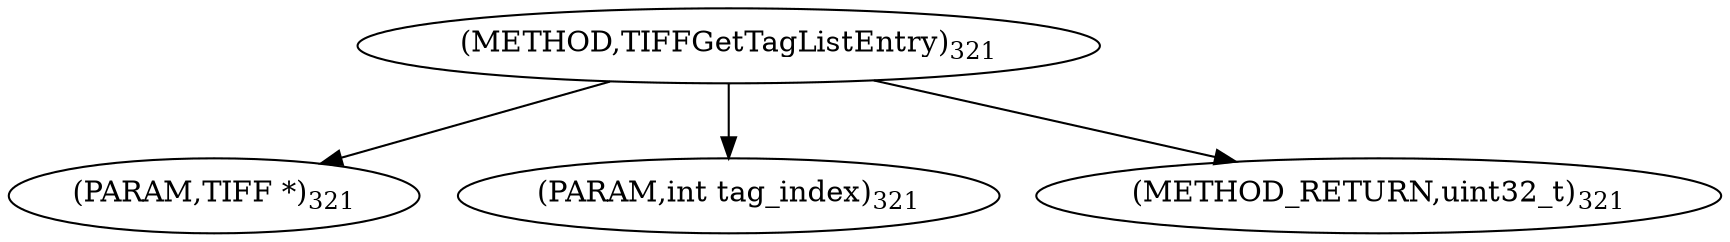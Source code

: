 digraph "TIFFGetTagListEntry" {  
"8410" [label = <(METHOD,TIFFGetTagListEntry)<SUB>321</SUB>> ]
"8411" [label = <(PARAM,TIFF *)<SUB>321</SUB>> ]
"8412" [label = <(PARAM,int tag_index)<SUB>321</SUB>> ]
"8413" [label = <(METHOD_RETURN,uint32_t)<SUB>321</SUB>> ]
  "8410" -> "8411" 
  "8410" -> "8412" 
  "8410" -> "8413" 
}
